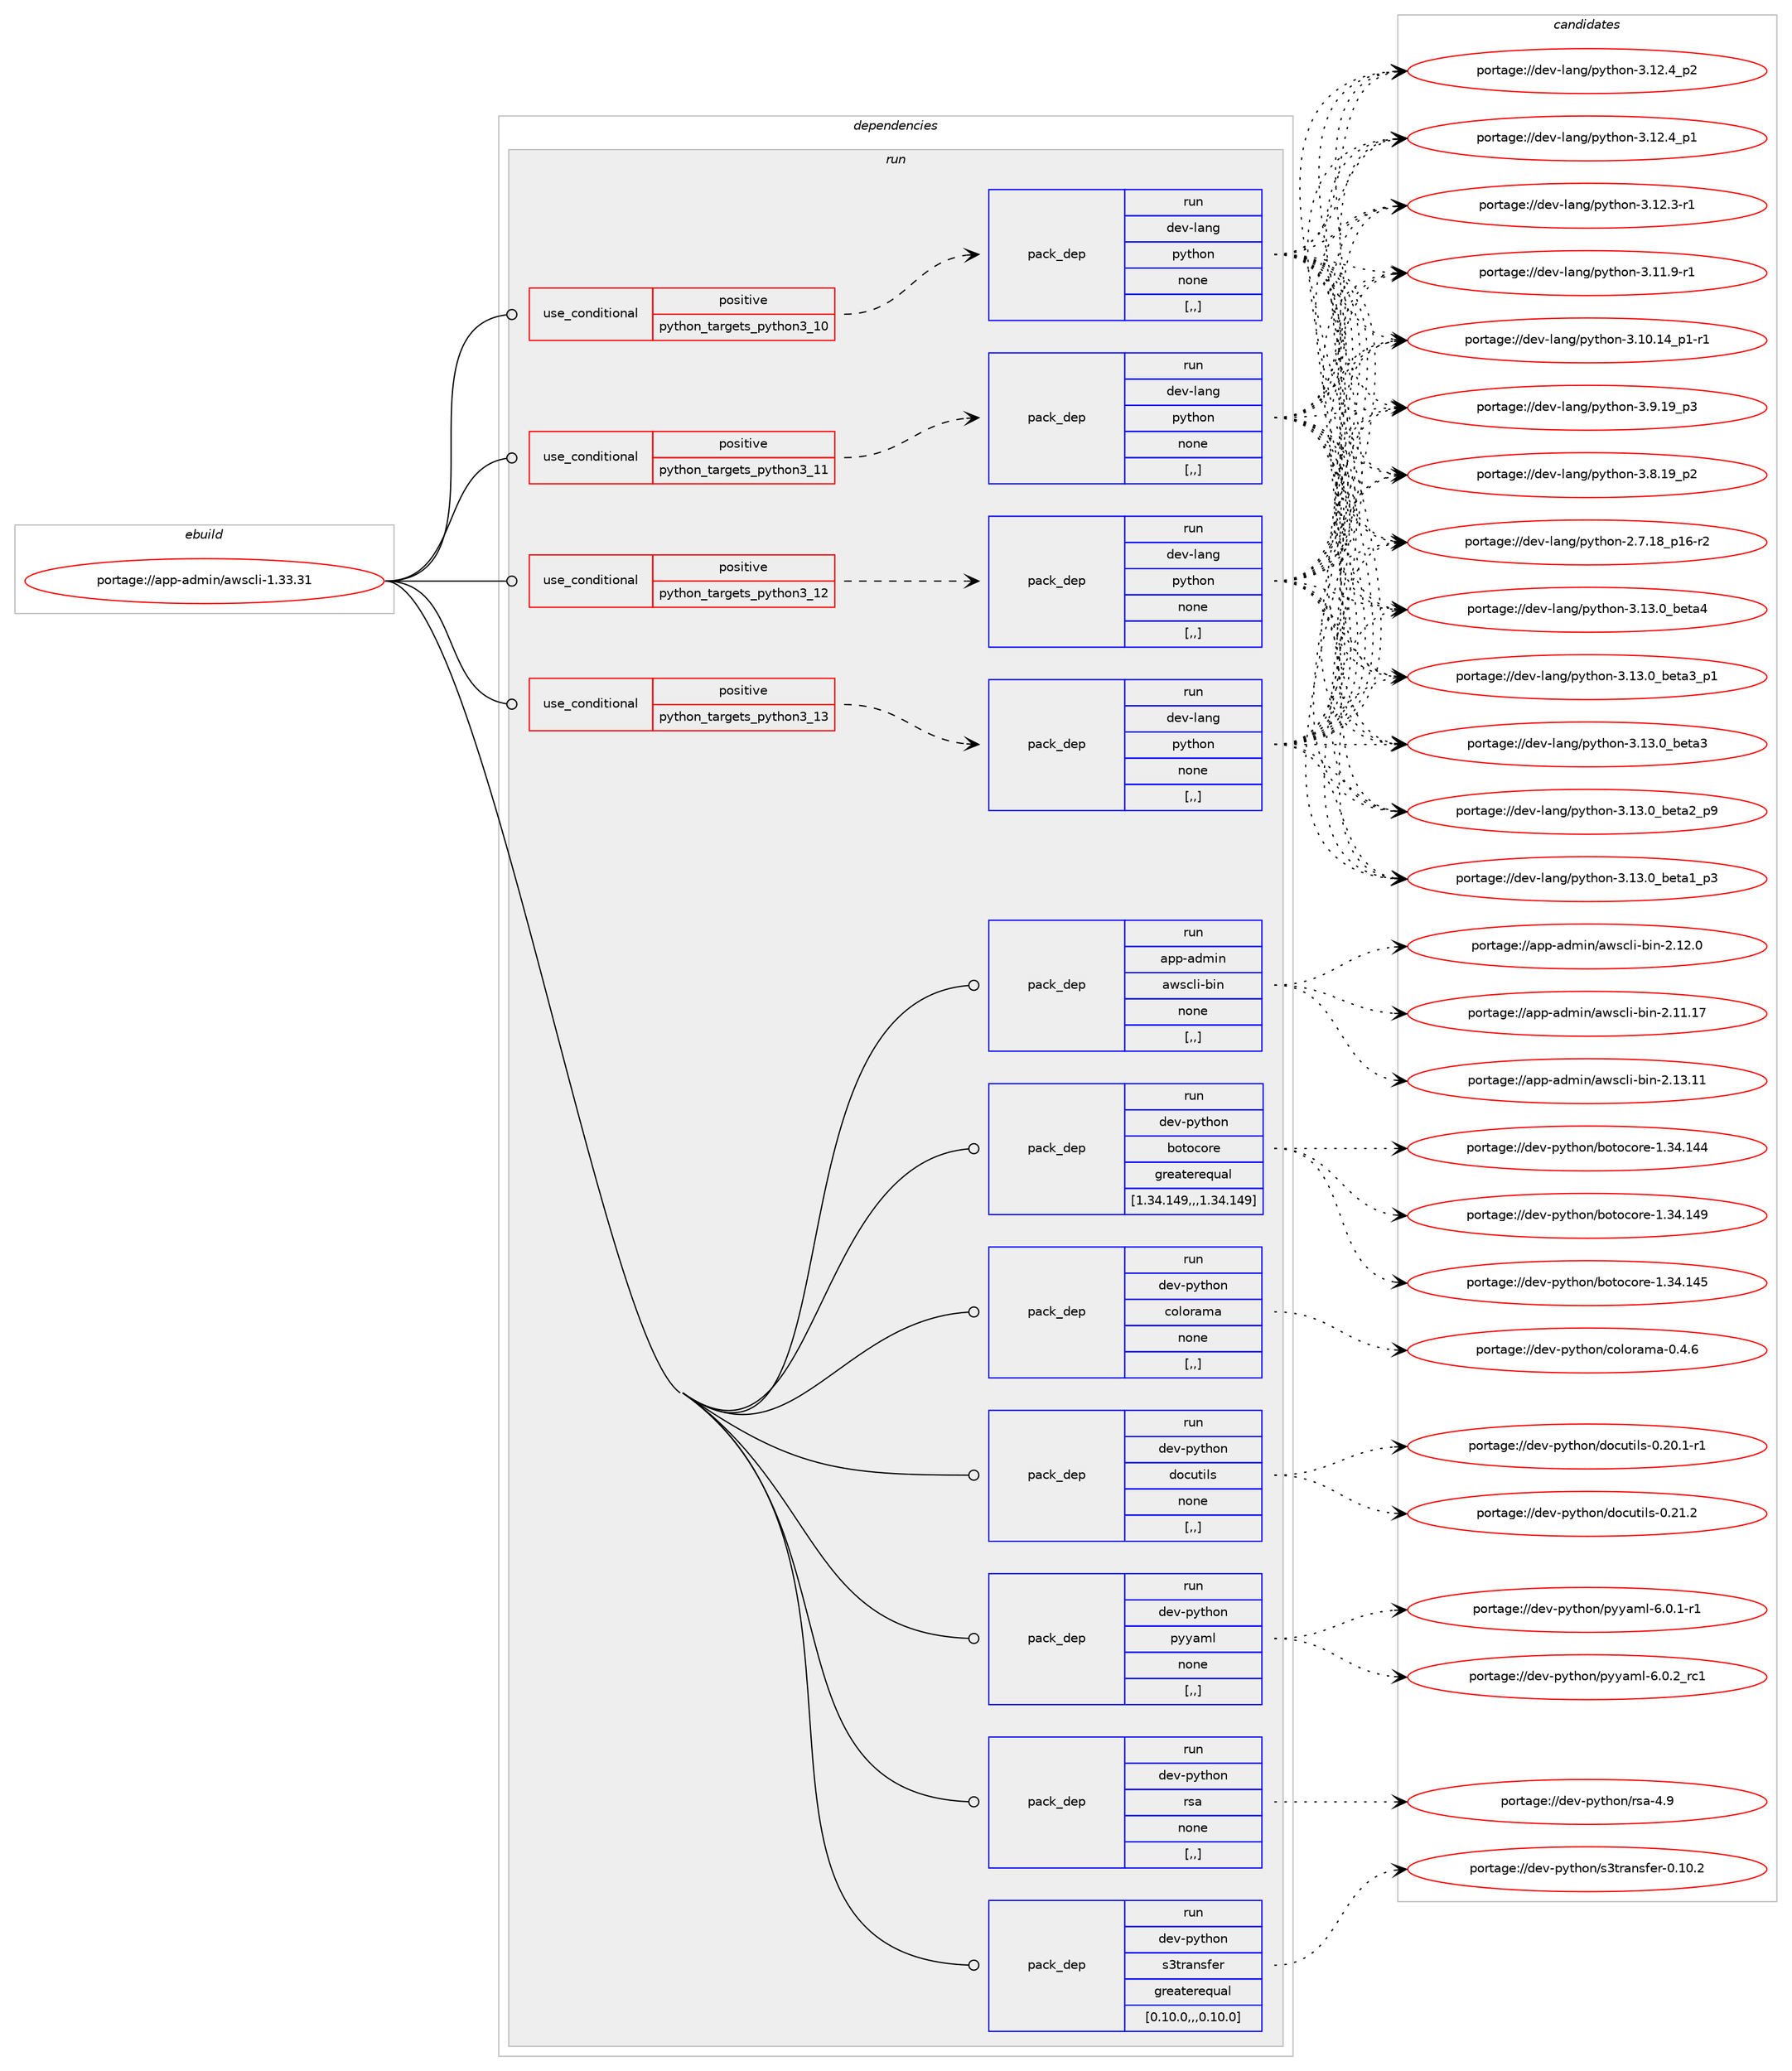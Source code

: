 digraph prolog {

# *************
# Graph options
# *************

newrank=true;
concentrate=true;
compound=true;
graph [rankdir=LR,fontname=Helvetica,fontsize=10,ranksep=1.5];#, ranksep=2.5, nodesep=0.2];
edge  [arrowhead=vee];
node  [fontname=Helvetica,fontsize=10];

# **********
# The ebuild
# **********

subgraph cluster_leftcol {
color=gray;
label=<<i>ebuild</i>>;
id [label="portage://app-admin/awscli-1.33.31", color=red, width=4, href="../app-admin/awscli-1.33.31.svg"];
}

# ****************
# The dependencies
# ****************

subgraph cluster_midcol {
color=gray;
label=<<i>dependencies</i>>;
subgraph cluster_compile {
fillcolor="#eeeeee";
style=filled;
label=<<i>compile</i>>;
}
subgraph cluster_compileandrun {
fillcolor="#eeeeee";
style=filled;
label=<<i>compile and run</i>>;
}
subgraph cluster_run {
fillcolor="#eeeeee";
style=filled;
label=<<i>run</i>>;
subgraph cond278 {
dependency1572 [label=<<TABLE BORDER="0" CELLBORDER="1" CELLSPACING="0" CELLPADDING="4"><TR><TD ROWSPAN="3" CELLPADDING="10">use_conditional</TD></TR><TR><TD>positive</TD></TR><TR><TD>python_targets_python3_10</TD></TR></TABLE>>, shape=none, color=red];
subgraph pack1291 {
dependency1573 [label=<<TABLE BORDER="0" CELLBORDER="1" CELLSPACING="0" CELLPADDING="4" WIDTH="220"><TR><TD ROWSPAN="6" CELLPADDING="30">pack_dep</TD></TR><TR><TD WIDTH="110">run</TD></TR><TR><TD>dev-lang</TD></TR><TR><TD>python</TD></TR><TR><TD>none</TD></TR><TR><TD>[,,]</TD></TR></TABLE>>, shape=none, color=blue];
}
dependency1572:e -> dependency1573:w [weight=20,style="dashed",arrowhead="vee"];
}
id:e -> dependency1572:w [weight=20,style="solid",arrowhead="odot"];
subgraph cond279 {
dependency1574 [label=<<TABLE BORDER="0" CELLBORDER="1" CELLSPACING="0" CELLPADDING="4"><TR><TD ROWSPAN="3" CELLPADDING="10">use_conditional</TD></TR><TR><TD>positive</TD></TR><TR><TD>python_targets_python3_11</TD></TR></TABLE>>, shape=none, color=red];
subgraph pack1292 {
dependency1575 [label=<<TABLE BORDER="0" CELLBORDER="1" CELLSPACING="0" CELLPADDING="4" WIDTH="220"><TR><TD ROWSPAN="6" CELLPADDING="30">pack_dep</TD></TR><TR><TD WIDTH="110">run</TD></TR><TR><TD>dev-lang</TD></TR><TR><TD>python</TD></TR><TR><TD>none</TD></TR><TR><TD>[,,]</TD></TR></TABLE>>, shape=none, color=blue];
}
dependency1574:e -> dependency1575:w [weight=20,style="dashed",arrowhead="vee"];
}
id:e -> dependency1574:w [weight=20,style="solid",arrowhead="odot"];
subgraph cond280 {
dependency1576 [label=<<TABLE BORDER="0" CELLBORDER="1" CELLSPACING="0" CELLPADDING="4"><TR><TD ROWSPAN="3" CELLPADDING="10">use_conditional</TD></TR><TR><TD>positive</TD></TR><TR><TD>python_targets_python3_12</TD></TR></TABLE>>, shape=none, color=red];
subgraph pack1293 {
dependency1577 [label=<<TABLE BORDER="0" CELLBORDER="1" CELLSPACING="0" CELLPADDING="4" WIDTH="220"><TR><TD ROWSPAN="6" CELLPADDING="30">pack_dep</TD></TR><TR><TD WIDTH="110">run</TD></TR><TR><TD>dev-lang</TD></TR><TR><TD>python</TD></TR><TR><TD>none</TD></TR><TR><TD>[,,]</TD></TR></TABLE>>, shape=none, color=blue];
}
dependency1576:e -> dependency1577:w [weight=20,style="dashed",arrowhead="vee"];
}
id:e -> dependency1576:w [weight=20,style="solid",arrowhead="odot"];
subgraph cond281 {
dependency1578 [label=<<TABLE BORDER="0" CELLBORDER="1" CELLSPACING="0" CELLPADDING="4"><TR><TD ROWSPAN="3" CELLPADDING="10">use_conditional</TD></TR><TR><TD>positive</TD></TR><TR><TD>python_targets_python3_13</TD></TR></TABLE>>, shape=none, color=red];
subgraph pack1294 {
dependency1579 [label=<<TABLE BORDER="0" CELLBORDER="1" CELLSPACING="0" CELLPADDING="4" WIDTH="220"><TR><TD ROWSPAN="6" CELLPADDING="30">pack_dep</TD></TR><TR><TD WIDTH="110">run</TD></TR><TR><TD>dev-lang</TD></TR><TR><TD>python</TD></TR><TR><TD>none</TD></TR><TR><TD>[,,]</TD></TR></TABLE>>, shape=none, color=blue];
}
dependency1578:e -> dependency1579:w [weight=20,style="dashed",arrowhead="vee"];
}
id:e -> dependency1578:w [weight=20,style="solid",arrowhead="odot"];
subgraph pack1295 {
dependency1580 [label=<<TABLE BORDER="0" CELLBORDER="1" CELLSPACING="0" CELLPADDING="4" WIDTH="220"><TR><TD ROWSPAN="6" CELLPADDING="30">pack_dep</TD></TR><TR><TD WIDTH="110">run</TD></TR><TR><TD>dev-python</TD></TR><TR><TD>botocore</TD></TR><TR><TD>greaterequal</TD></TR><TR><TD>[1.34.149,,,1.34.149]</TD></TR></TABLE>>, shape=none, color=blue];
}
id:e -> dependency1580:w [weight=20,style="solid",arrowhead="odot"];
subgraph pack1296 {
dependency1581 [label=<<TABLE BORDER="0" CELLBORDER="1" CELLSPACING="0" CELLPADDING="4" WIDTH="220"><TR><TD ROWSPAN="6" CELLPADDING="30">pack_dep</TD></TR><TR><TD WIDTH="110">run</TD></TR><TR><TD>dev-python</TD></TR><TR><TD>colorama</TD></TR><TR><TD>none</TD></TR><TR><TD>[,,]</TD></TR></TABLE>>, shape=none, color=blue];
}
id:e -> dependency1581:w [weight=20,style="solid",arrowhead="odot"];
subgraph pack1297 {
dependency1582 [label=<<TABLE BORDER="0" CELLBORDER="1" CELLSPACING="0" CELLPADDING="4" WIDTH="220"><TR><TD ROWSPAN="6" CELLPADDING="30">pack_dep</TD></TR><TR><TD WIDTH="110">run</TD></TR><TR><TD>dev-python</TD></TR><TR><TD>docutils</TD></TR><TR><TD>none</TD></TR><TR><TD>[,,]</TD></TR></TABLE>>, shape=none, color=blue];
}
id:e -> dependency1582:w [weight=20,style="solid",arrowhead="odot"];
subgraph pack1298 {
dependency1583 [label=<<TABLE BORDER="0" CELLBORDER="1" CELLSPACING="0" CELLPADDING="4" WIDTH="220"><TR><TD ROWSPAN="6" CELLPADDING="30">pack_dep</TD></TR><TR><TD WIDTH="110">run</TD></TR><TR><TD>dev-python</TD></TR><TR><TD>pyyaml</TD></TR><TR><TD>none</TD></TR><TR><TD>[,,]</TD></TR></TABLE>>, shape=none, color=blue];
}
id:e -> dependency1583:w [weight=20,style="solid",arrowhead="odot"];
subgraph pack1299 {
dependency1584 [label=<<TABLE BORDER="0" CELLBORDER="1" CELLSPACING="0" CELLPADDING="4" WIDTH="220"><TR><TD ROWSPAN="6" CELLPADDING="30">pack_dep</TD></TR><TR><TD WIDTH="110">run</TD></TR><TR><TD>dev-python</TD></TR><TR><TD>rsa</TD></TR><TR><TD>none</TD></TR><TR><TD>[,,]</TD></TR></TABLE>>, shape=none, color=blue];
}
id:e -> dependency1584:w [weight=20,style="solid",arrowhead="odot"];
subgraph pack1300 {
dependency1585 [label=<<TABLE BORDER="0" CELLBORDER="1" CELLSPACING="0" CELLPADDING="4" WIDTH="220"><TR><TD ROWSPAN="6" CELLPADDING="30">pack_dep</TD></TR><TR><TD WIDTH="110">run</TD></TR><TR><TD>dev-python</TD></TR><TR><TD>s3transfer</TD></TR><TR><TD>greaterequal</TD></TR><TR><TD>[0.10.0,,,0.10.0]</TD></TR></TABLE>>, shape=none, color=blue];
}
id:e -> dependency1585:w [weight=20,style="solid",arrowhead="odot"];
subgraph pack1301 {
dependency1586 [label=<<TABLE BORDER="0" CELLBORDER="1" CELLSPACING="0" CELLPADDING="4" WIDTH="220"><TR><TD ROWSPAN="6" CELLPADDING="30">pack_dep</TD></TR><TR><TD WIDTH="110">run</TD></TR><TR><TD>app-admin</TD></TR><TR><TD>awscli-bin</TD></TR><TR><TD>none</TD></TR><TR><TD>[,,]</TD></TR></TABLE>>, shape=none, color=blue];
}
id:e -> dependency1586:w [weight=20,style="solid",arrowhead="odot"];
}
}

# **************
# The candidates
# **************

subgraph cluster_choices {
rank=same;
color=gray;
label=<<i>candidates</i>>;

subgraph choice1291 {
color=black;
nodesep=1;
choice1001011184510897110103471121211161041111104551464951464895981011169752 [label="portage://dev-lang/python-3.13.0_beta4", color=red, width=4,href="../dev-lang/python-3.13.0_beta4.svg"];
choice10010111845108971101034711212111610411111045514649514648959810111697519511249 [label="portage://dev-lang/python-3.13.0_beta3_p1", color=red, width=4,href="../dev-lang/python-3.13.0_beta3_p1.svg"];
choice1001011184510897110103471121211161041111104551464951464895981011169751 [label="portage://dev-lang/python-3.13.0_beta3", color=red, width=4,href="../dev-lang/python-3.13.0_beta3.svg"];
choice10010111845108971101034711212111610411111045514649514648959810111697509511257 [label="portage://dev-lang/python-3.13.0_beta2_p9", color=red, width=4,href="../dev-lang/python-3.13.0_beta2_p9.svg"];
choice10010111845108971101034711212111610411111045514649514648959810111697499511251 [label="portage://dev-lang/python-3.13.0_beta1_p3", color=red, width=4,href="../dev-lang/python-3.13.0_beta1_p3.svg"];
choice100101118451089711010347112121116104111110455146495046529511250 [label="portage://dev-lang/python-3.12.4_p2", color=red, width=4,href="../dev-lang/python-3.12.4_p2.svg"];
choice100101118451089711010347112121116104111110455146495046529511249 [label="portage://dev-lang/python-3.12.4_p1", color=red, width=4,href="../dev-lang/python-3.12.4_p1.svg"];
choice100101118451089711010347112121116104111110455146495046514511449 [label="portage://dev-lang/python-3.12.3-r1", color=red, width=4,href="../dev-lang/python-3.12.3-r1.svg"];
choice100101118451089711010347112121116104111110455146494946574511449 [label="portage://dev-lang/python-3.11.9-r1", color=red, width=4,href="../dev-lang/python-3.11.9-r1.svg"];
choice100101118451089711010347112121116104111110455146494846495295112494511449 [label="portage://dev-lang/python-3.10.14_p1-r1", color=red, width=4,href="../dev-lang/python-3.10.14_p1-r1.svg"];
choice100101118451089711010347112121116104111110455146574649579511251 [label="portage://dev-lang/python-3.9.19_p3", color=red, width=4,href="../dev-lang/python-3.9.19_p3.svg"];
choice100101118451089711010347112121116104111110455146564649579511250 [label="portage://dev-lang/python-3.8.19_p2", color=red, width=4,href="../dev-lang/python-3.8.19_p2.svg"];
choice100101118451089711010347112121116104111110455046554649569511249544511450 [label="portage://dev-lang/python-2.7.18_p16-r2", color=red, width=4,href="../dev-lang/python-2.7.18_p16-r2.svg"];
dependency1573:e -> choice1001011184510897110103471121211161041111104551464951464895981011169752:w [style=dotted,weight="100"];
dependency1573:e -> choice10010111845108971101034711212111610411111045514649514648959810111697519511249:w [style=dotted,weight="100"];
dependency1573:e -> choice1001011184510897110103471121211161041111104551464951464895981011169751:w [style=dotted,weight="100"];
dependency1573:e -> choice10010111845108971101034711212111610411111045514649514648959810111697509511257:w [style=dotted,weight="100"];
dependency1573:e -> choice10010111845108971101034711212111610411111045514649514648959810111697499511251:w [style=dotted,weight="100"];
dependency1573:e -> choice100101118451089711010347112121116104111110455146495046529511250:w [style=dotted,weight="100"];
dependency1573:e -> choice100101118451089711010347112121116104111110455146495046529511249:w [style=dotted,weight="100"];
dependency1573:e -> choice100101118451089711010347112121116104111110455146495046514511449:w [style=dotted,weight="100"];
dependency1573:e -> choice100101118451089711010347112121116104111110455146494946574511449:w [style=dotted,weight="100"];
dependency1573:e -> choice100101118451089711010347112121116104111110455146494846495295112494511449:w [style=dotted,weight="100"];
dependency1573:e -> choice100101118451089711010347112121116104111110455146574649579511251:w [style=dotted,weight="100"];
dependency1573:e -> choice100101118451089711010347112121116104111110455146564649579511250:w [style=dotted,weight="100"];
dependency1573:e -> choice100101118451089711010347112121116104111110455046554649569511249544511450:w [style=dotted,weight="100"];
}
subgraph choice1292 {
color=black;
nodesep=1;
choice1001011184510897110103471121211161041111104551464951464895981011169752 [label="portage://dev-lang/python-3.13.0_beta4", color=red, width=4,href="../dev-lang/python-3.13.0_beta4.svg"];
choice10010111845108971101034711212111610411111045514649514648959810111697519511249 [label="portage://dev-lang/python-3.13.0_beta3_p1", color=red, width=4,href="../dev-lang/python-3.13.0_beta3_p1.svg"];
choice1001011184510897110103471121211161041111104551464951464895981011169751 [label="portage://dev-lang/python-3.13.0_beta3", color=red, width=4,href="../dev-lang/python-3.13.0_beta3.svg"];
choice10010111845108971101034711212111610411111045514649514648959810111697509511257 [label="portage://dev-lang/python-3.13.0_beta2_p9", color=red, width=4,href="../dev-lang/python-3.13.0_beta2_p9.svg"];
choice10010111845108971101034711212111610411111045514649514648959810111697499511251 [label="portage://dev-lang/python-3.13.0_beta1_p3", color=red, width=4,href="../dev-lang/python-3.13.0_beta1_p3.svg"];
choice100101118451089711010347112121116104111110455146495046529511250 [label="portage://dev-lang/python-3.12.4_p2", color=red, width=4,href="../dev-lang/python-3.12.4_p2.svg"];
choice100101118451089711010347112121116104111110455146495046529511249 [label="portage://dev-lang/python-3.12.4_p1", color=red, width=4,href="../dev-lang/python-3.12.4_p1.svg"];
choice100101118451089711010347112121116104111110455146495046514511449 [label="portage://dev-lang/python-3.12.3-r1", color=red, width=4,href="../dev-lang/python-3.12.3-r1.svg"];
choice100101118451089711010347112121116104111110455146494946574511449 [label="portage://dev-lang/python-3.11.9-r1", color=red, width=4,href="../dev-lang/python-3.11.9-r1.svg"];
choice100101118451089711010347112121116104111110455146494846495295112494511449 [label="portage://dev-lang/python-3.10.14_p1-r1", color=red, width=4,href="../dev-lang/python-3.10.14_p1-r1.svg"];
choice100101118451089711010347112121116104111110455146574649579511251 [label="portage://dev-lang/python-3.9.19_p3", color=red, width=4,href="../dev-lang/python-3.9.19_p3.svg"];
choice100101118451089711010347112121116104111110455146564649579511250 [label="portage://dev-lang/python-3.8.19_p2", color=red, width=4,href="../dev-lang/python-3.8.19_p2.svg"];
choice100101118451089711010347112121116104111110455046554649569511249544511450 [label="portage://dev-lang/python-2.7.18_p16-r2", color=red, width=4,href="../dev-lang/python-2.7.18_p16-r2.svg"];
dependency1575:e -> choice1001011184510897110103471121211161041111104551464951464895981011169752:w [style=dotted,weight="100"];
dependency1575:e -> choice10010111845108971101034711212111610411111045514649514648959810111697519511249:w [style=dotted,weight="100"];
dependency1575:e -> choice1001011184510897110103471121211161041111104551464951464895981011169751:w [style=dotted,weight="100"];
dependency1575:e -> choice10010111845108971101034711212111610411111045514649514648959810111697509511257:w [style=dotted,weight="100"];
dependency1575:e -> choice10010111845108971101034711212111610411111045514649514648959810111697499511251:w [style=dotted,weight="100"];
dependency1575:e -> choice100101118451089711010347112121116104111110455146495046529511250:w [style=dotted,weight="100"];
dependency1575:e -> choice100101118451089711010347112121116104111110455146495046529511249:w [style=dotted,weight="100"];
dependency1575:e -> choice100101118451089711010347112121116104111110455146495046514511449:w [style=dotted,weight="100"];
dependency1575:e -> choice100101118451089711010347112121116104111110455146494946574511449:w [style=dotted,weight="100"];
dependency1575:e -> choice100101118451089711010347112121116104111110455146494846495295112494511449:w [style=dotted,weight="100"];
dependency1575:e -> choice100101118451089711010347112121116104111110455146574649579511251:w [style=dotted,weight="100"];
dependency1575:e -> choice100101118451089711010347112121116104111110455146564649579511250:w [style=dotted,weight="100"];
dependency1575:e -> choice100101118451089711010347112121116104111110455046554649569511249544511450:w [style=dotted,weight="100"];
}
subgraph choice1293 {
color=black;
nodesep=1;
choice1001011184510897110103471121211161041111104551464951464895981011169752 [label="portage://dev-lang/python-3.13.0_beta4", color=red, width=4,href="../dev-lang/python-3.13.0_beta4.svg"];
choice10010111845108971101034711212111610411111045514649514648959810111697519511249 [label="portage://dev-lang/python-3.13.0_beta3_p1", color=red, width=4,href="../dev-lang/python-3.13.0_beta3_p1.svg"];
choice1001011184510897110103471121211161041111104551464951464895981011169751 [label="portage://dev-lang/python-3.13.0_beta3", color=red, width=4,href="../dev-lang/python-3.13.0_beta3.svg"];
choice10010111845108971101034711212111610411111045514649514648959810111697509511257 [label="portage://dev-lang/python-3.13.0_beta2_p9", color=red, width=4,href="../dev-lang/python-3.13.0_beta2_p9.svg"];
choice10010111845108971101034711212111610411111045514649514648959810111697499511251 [label="portage://dev-lang/python-3.13.0_beta1_p3", color=red, width=4,href="../dev-lang/python-3.13.0_beta1_p3.svg"];
choice100101118451089711010347112121116104111110455146495046529511250 [label="portage://dev-lang/python-3.12.4_p2", color=red, width=4,href="../dev-lang/python-3.12.4_p2.svg"];
choice100101118451089711010347112121116104111110455146495046529511249 [label="portage://dev-lang/python-3.12.4_p1", color=red, width=4,href="../dev-lang/python-3.12.4_p1.svg"];
choice100101118451089711010347112121116104111110455146495046514511449 [label="portage://dev-lang/python-3.12.3-r1", color=red, width=4,href="../dev-lang/python-3.12.3-r1.svg"];
choice100101118451089711010347112121116104111110455146494946574511449 [label="portage://dev-lang/python-3.11.9-r1", color=red, width=4,href="../dev-lang/python-3.11.9-r1.svg"];
choice100101118451089711010347112121116104111110455146494846495295112494511449 [label="portage://dev-lang/python-3.10.14_p1-r1", color=red, width=4,href="../dev-lang/python-3.10.14_p1-r1.svg"];
choice100101118451089711010347112121116104111110455146574649579511251 [label="portage://dev-lang/python-3.9.19_p3", color=red, width=4,href="../dev-lang/python-3.9.19_p3.svg"];
choice100101118451089711010347112121116104111110455146564649579511250 [label="portage://dev-lang/python-3.8.19_p2", color=red, width=4,href="../dev-lang/python-3.8.19_p2.svg"];
choice100101118451089711010347112121116104111110455046554649569511249544511450 [label="portage://dev-lang/python-2.7.18_p16-r2", color=red, width=4,href="../dev-lang/python-2.7.18_p16-r2.svg"];
dependency1577:e -> choice1001011184510897110103471121211161041111104551464951464895981011169752:w [style=dotted,weight="100"];
dependency1577:e -> choice10010111845108971101034711212111610411111045514649514648959810111697519511249:w [style=dotted,weight="100"];
dependency1577:e -> choice1001011184510897110103471121211161041111104551464951464895981011169751:w [style=dotted,weight="100"];
dependency1577:e -> choice10010111845108971101034711212111610411111045514649514648959810111697509511257:w [style=dotted,weight="100"];
dependency1577:e -> choice10010111845108971101034711212111610411111045514649514648959810111697499511251:w [style=dotted,weight="100"];
dependency1577:e -> choice100101118451089711010347112121116104111110455146495046529511250:w [style=dotted,weight="100"];
dependency1577:e -> choice100101118451089711010347112121116104111110455146495046529511249:w [style=dotted,weight="100"];
dependency1577:e -> choice100101118451089711010347112121116104111110455146495046514511449:w [style=dotted,weight="100"];
dependency1577:e -> choice100101118451089711010347112121116104111110455146494946574511449:w [style=dotted,weight="100"];
dependency1577:e -> choice100101118451089711010347112121116104111110455146494846495295112494511449:w [style=dotted,weight="100"];
dependency1577:e -> choice100101118451089711010347112121116104111110455146574649579511251:w [style=dotted,weight="100"];
dependency1577:e -> choice100101118451089711010347112121116104111110455146564649579511250:w [style=dotted,weight="100"];
dependency1577:e -> choice100101118451089711010347112121116104111110455046554649569511249544511450:w [style=dotted,weight="100"];
}
subgraph choice1294 {
color=black;
nodesep=1;
choice1001011184510897110103471121211161041111104551464951464895981011169752 [label="portage://dev-lang/python-3.13.0_beta4", color=red, width=4,href="../dev-lang/python-3.13.0_beta4.svg"];
choice10010111845108971101034711212111610411111045514649514648959810111697519511249 [label="portage://dev-lang/python-3.13.0_beta3_p1", color=red, width=4,href="../dev-lang/python-3.13.0_beta3_p1.svg"];
choice1001011184510897110103471121211161041111104551464951464895981011169751 [label="portage://dev-lang/python-3.13.0_beta3", color=red, width=4,href="../dev-lang/python-3.13.0_beta3.svg"];
choice10010111845108971101034711212111610411111045514649514648959810111697509511257 [label="portage://dev-lang/python-3.13.0_beta2_p9", color=red, width=4,href="../dev-lang/python-3.13.0_beta2_p9.svg"];
choice10010111845108971101034711212111610411111045514649514648959810111697499511251 [label="portage://dev-lang/python-3.13.0_beta1_p3", color=red, width=4,href="../dev-lang/python-3.13.0_beta1_p3.svg"];
choice100101118451089711010347112121116104111110455146495046529511250 [label="portage://dev-lang/python-3.12.4_p2", color=red, width=4,href="../dev-lang/python-3.12.4_p2.svg"];
choice100101118451089711010347112121116104111110455146495046529511249 [label="portage://dev-lang/python-3.12.4_p1", color=red, width=4,href="../dev-lang/python-3.12.4_p1.svg"];
choice100101118451089711010347112121116104111110455146495046514511449 [label="portage://dev-lang/python-3.12.3-r1", color=red, width=4,href="../dev-lang/python-3.12.3-r1.svg"];
choice100101118451089711010347112121116104111110455146494946574511449 [label="portage://dev-lang/python-3.11.9-r1", color=red, width=4,href="../dev-lang/python-3.11.9-r1.svg"];
choice100101118451089711010347112121116104111110455146494846495295112494511449 [label="portage://dev-lang/python-3.10.14_p1-r1", color=red, width=4,href="../dev-lang/python-3.10.14_p1-r1.svg"];
choice100101118451089711010347112121116104111110455146574649579511251 [label="portage://dev-lang/python-3.9.19_p3", color=red, width=4,href="../dev-lang/python-3.9.19_p3.svg"];
choice100101118451089711010347112121116104111110455146564649579511250 [label="portage://dev-lang/python-3.8.19_p2", color=red, width=4,href="../dev-lang/python-3.8.19_p2.svg"];
choice100101118451089711010347112121116104111110455046554649569511249544511450 [label="portage://dev-lang/python-2.7.18_p16-r2", color=red, width=4,href="../dev-lang/python-2.7.18_p16-r2.svg"];
dependency1579:e -> choice1001011184510897110103471121211161041111104551464951464895981011169752:w [style=dotted,weight="100"];
dependency1579:e -> choice10010111845108971101034711212111610411111045514649514648959810111697519511249:w [style=dotted,weight="100"];
dependency1579:e -> choice1001011184510897110103471121211161041111104551464951464895981011169751:w [style=dotted,weight="100"];
dependency1579:e -> choice10010111845108971101034711212111610411111045514649514648959810111697509511257:w [style=dotted,weight="100"];
dependency1579:e -> choice10010111845108971101034711212111610411111045514649514648959810111697499511251:w [style=dotted,weight="100"];
dependency1579:e -> choice100101118451089711010347112121116104111110455146495046529511250:w [style=dotted,weight="100"];
dependency1579:e -> choice100101118451089711010347112121116104111110455146495046529511249:w [style=dotted,weight="100"];
dependency1579:e -> choice100101118451089711010347112121116104111110455146495046514511449:w [style=dotted,weight="100"];
dependency1579:e -> choice100101118451089711010347112121116104111110455146494946574511449:w [style=dotted,weight="100"];
dependency1579:e -> choice100101118451089711010347112121116104111110455146494846495295112494511449:w [style=dotted,weight="100"];
dependency1579:e -> choice100101118451089711010347112121116104111110455146574649579511251:w [style=dotted,weight="100"];
dependency1579:e -> choice100101118451089711010347112121116104111110455146564649579511250:w [style=dotted,weight="100"];
dependency1579:e -> choice100101118451089711010347112121116104111110455046554649569511249544511450:w [style=dotted,weight="100"];
}
subgraph choice1295 {
color=black;
nodesep=1;
choice10010111845112121116104111110479811111611199111114101454946515246495257 [label="portage://dev-python/botocore-1.34.149", color=red, width=4,href="../dev-python/botocore-1.34.149.svg"];
choice10010111845112121116104111110479811111611199111114101454946515246495253 [label="portage://dev-python/botocore-1.34.145", color=red, width=4,href="../dev-python/botocore-1.34.145.svg"];
choice10010111845112121116104111110479811111611199111114101454946515246495252 [label="portage://dev-python/botocore-1.34.144", color=red, width=4,href="../dev-python/botocore-1.34.144.svg"];
dependency1580:e -> choice10010111845112121116104111110479811111611199111114101454946515246495257:w [style=dotted,weight="100"];
dependency1580:e -> choice10010111845112121116104111110479811111611199111114101454946515246495253:w [style=dotted,weight="100"];
dependency1580:e -> choice10010111845112121116104111110479811111611199111114101454946515246495252:w [style=dotted,weight="100"];
}
subgraph choice1296 {
color=black;
nodesep=1;
choice1001011184511212111610411111047991111081111149710997454846524654 [label="portage://dev-python/colorama-0.4.6", color=red, width=4,href="../dev-python/colorama-0.4.6.svg"];
dependency1581:e -> choice1001011184511212111610411111047991111081111149710997454846524654:w [style=dotted,weight="100"];
}
subgraph choice1297 {
color=black;
nodesep=1;
choice10010111845112121116104111110471001119911711610510811545484650494650 [label="portage://dev-python/docutils-0.21.2", color=red, width=4,href="../dev-python/docutils-0.21.2.svg"];
choice100101118451121211161041111104710011199117116105108115454846504846494511449 [label="portage://dev-python/docutils-0.20.1-r1", color=red, width=4,href="../dev-python/docutils-0.20.1-r1.svg"];
dependency1582:e -> choice10010111845112121116104111110471001119911711610510811545484650494650:w [style=dotted,weight="100"];
dependency1582:e -> choice100101118451121211161041111104710011199117116105108115454846504846494511449:w [style=dotted,weight="100"];
}
subgraph choice1298 {
color=black;
nodesep=1;
choice100101118451121211161041111104711212112197109108455446484650951149949 [label="portage://dev-python/pyyaml-6.0.2_rc1", color=red, width=4,href="../dev-python/pyyaml-6.0.2_rc1.svg"];
choice1001011184511212111610411111047112121121971091084554464846494511449 [label="portage://dev-python/pyyaml-6.0.1-r1", color=red, width=4,href="../dev-python/pyyaml-6.0.1-r1.svg"];
dependency1583:e -> choice100101118451121211161041111104711212112197109108455446484650951149949:w [style=dotted,weight="100"];
dependency1583:e -> choice1001011184511212111610411111047112121121971091084554464846494511449:w [style=dotted,weight="100"];
}
subgraph choice1299 {
color=black;
nodesep=1;
choice10010111845112121116104111110471141159745524657 [label="portage://dev-python/rsa-4.9", color=red, width=4,href="../dev-python/rsa-4.9.svg"];
dependency1584:e -> choice10010111845112121116104111110471141159745524657:w [style=dotted,weight="100"];
}
subgraph choice1300 {
color=black;
nodesep=1;
choice1001011184511212111610411111047115511161149711011510210111445484649484650 [label="portage://dev-python/s3transfer-0.10.2", color=red, width=4,href="../dev-python/s3transfer-0.10.2.svg"];
dependency1585:e -> choice1001011184511212111610411111047115511161149711011510210111445484649484650:w [style=dotted,weight="100"];
}
subgraph choice1301 {
color=black;
nodesep=1;
choice97112112459710010910511047971191159910810545981051104550464951464949 [label="portage://app-admin/awscli-bin-2.13.11", color=red, width=4,href="../app-admin/awscli-bin-2.13.11.svg"];
choice971121124597100109105110479711911599108105459810511045504649504648 [label="portage://app-admin/awscli-bin-2.12.0", color=red, width=4,href="../app-admin/awscli-bin-2.12.0.svg"];
choice97112112459710010910511047971191159910810545981051104550464949464955 [label="portage://app-admin/awscli-bin-2.11.17", color=red, width=4,href="../app-admin/awscli-bin-2.11.17.svg"];
dependency1586:e -> choice97112112459710010910511047971191159910810545981051104550464951464949:w [style=dotted,weight="100"];
dependency1586:e -> choice971121124597100109105110479711911599108105459810511045504649504648:w [style=dotted,weight="100"];
dependency1586:e -> choice97112112459710010910511047971191159910810545981051104550464949464955:w [style=dotted,weight="100"];
}
}

}
